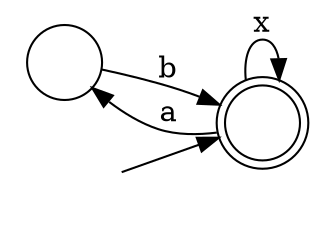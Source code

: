 digraph Automaton {
  rankdir = LR;
  0 [shape=circle,label=""];
  0 -> 1 [label="b"]
  1 [shape=doublecircle,label=""];
  initial [shape=plaintext,label=""];
  initial -> 1
  1 -> 0 [label="a"]
  1 -> 1 [label="x"]
}
